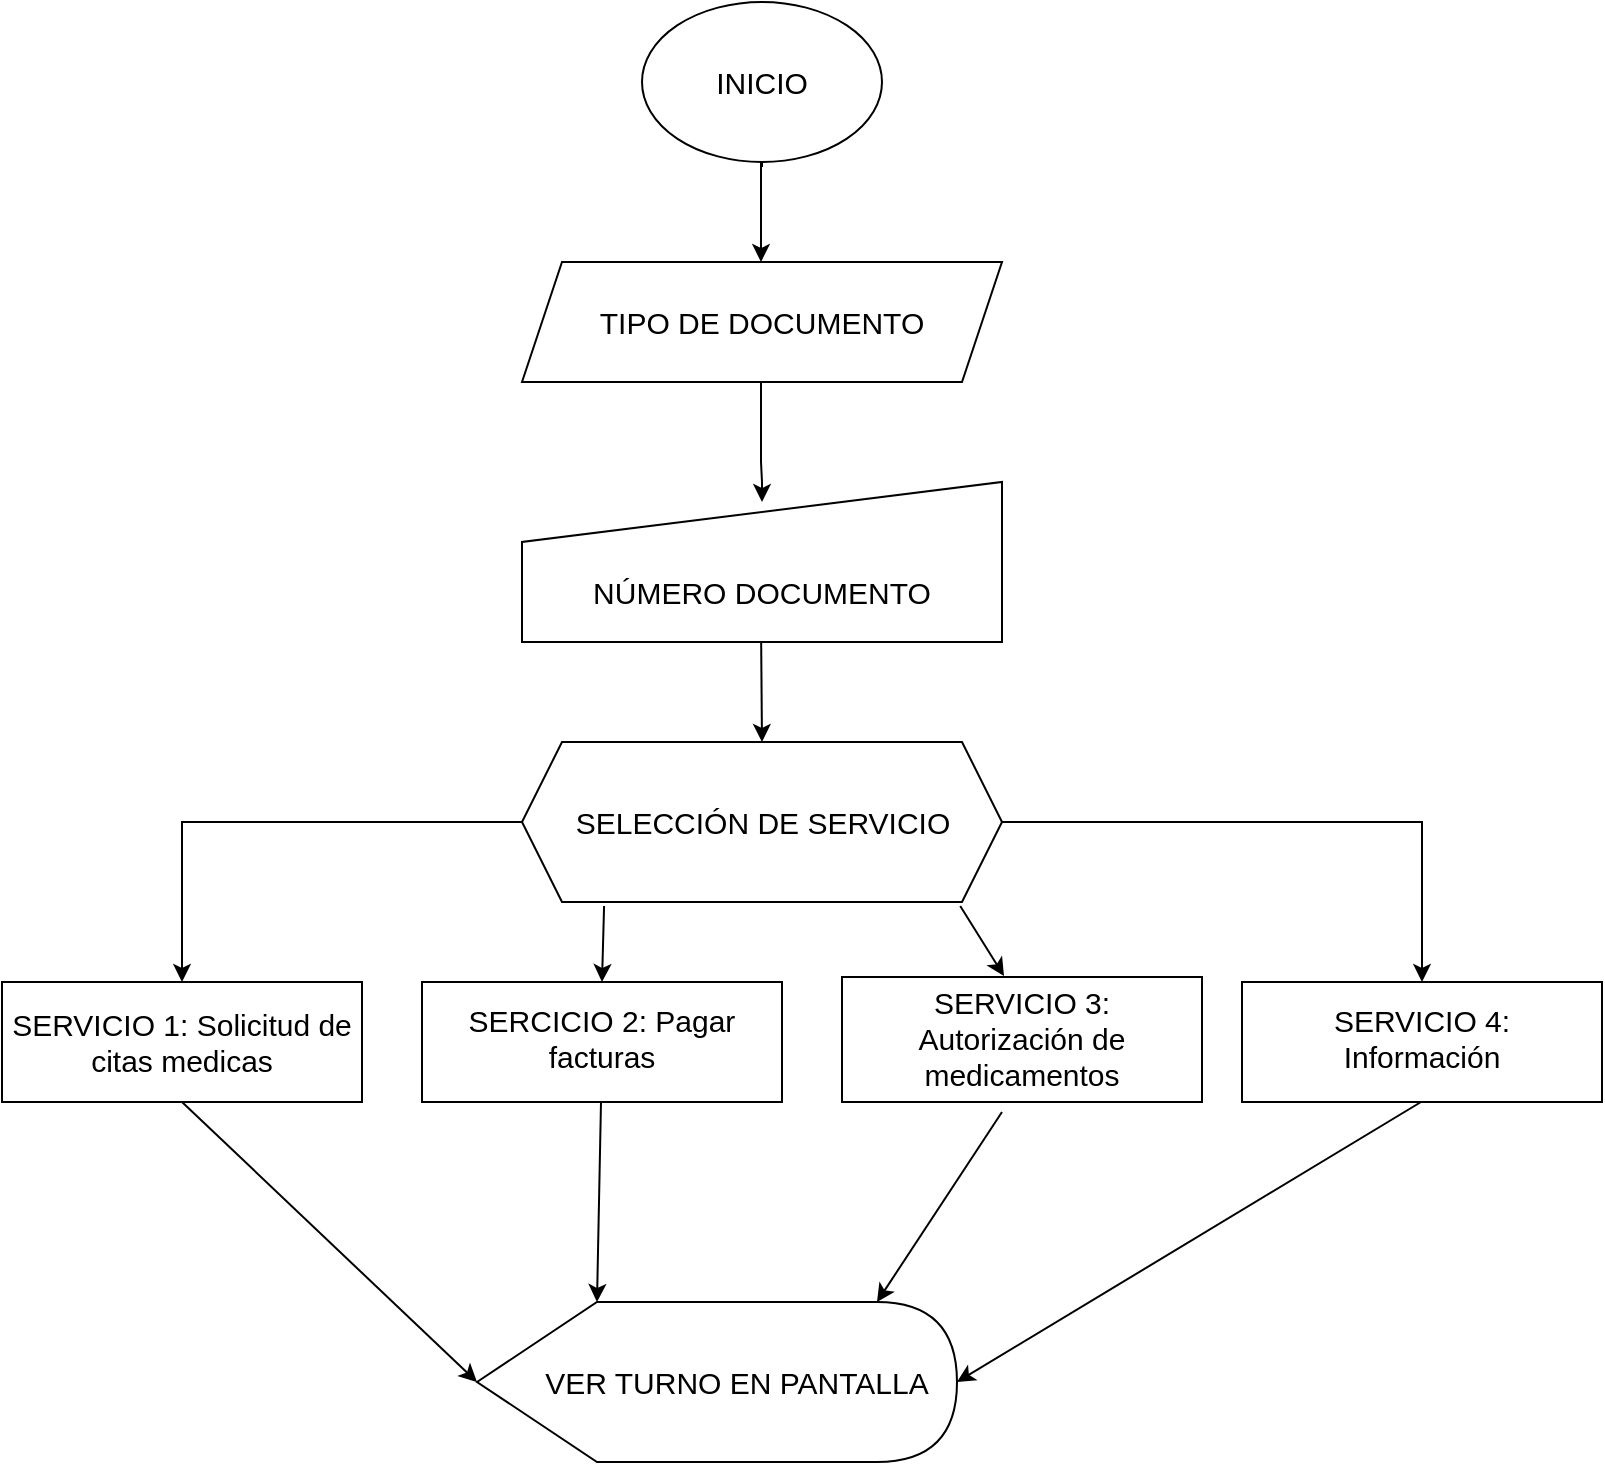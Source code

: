 <mxfile version="24.2.8" type="device">
  <diagram id="C5RBs43oDa-KdzZeNtuy" name="Page-1">
    <mxGraphModel dx="2219" dy="975" grid="1" gridSize="10" guides="1" tooltips="1" connect="1" arrows="1" fold="1" page="1" pageScale="1" pageWidth="827" pageHeight="1169" math="0" shadow="0">
      <root>
        <mxCell id="WIyWlLk6GJQsqaUBKTNV-0" />
        <mxCell id="WIyWlLk6GJQsqaUBKTNV-1" parent="WIyWlLk6GJQsqaUBKTNV-0" />
        <mxCell id="uj8QCFVQy0AIrGHUslgw-11" value="" style="rounded=0;whiteSpace=wrap;html=1;" vertex="1" parent="WIyWlLk6GJQsqaUBKTNV-1">
          <mxGeometry x="640" y="520" width="180" height="60" as="geometry" />
        </mxCell>
        <mxCell id="uj8QCFVQy0AIrGHUslgw-10" value="" style="rounded=0;whiteSpace=wrap;html=1;" vertex="1" parent="WIyWlLk6GJQsqaUBKTNV-1">
          <mxGeometry x="440" y="517.5" width="180" height="62.5" as="geometry" />
        </mxCell>
        <mxCell id="uj8QCFVQy0AIrGHUslgw-7" value="" style="rounded=0;whiteSpace=wrap;html=1;" vertex="1" parent="WIyWlLk6GJQsqaUBKTNV-1">
          <mxGeometry x="230" y="520" width="180" height="60" as="geometry" />
        </mxCell>
        <mxCell id="WIyWlLk6GJQsqaUBKTNV-2" value="" style="rounded=0;html=1;jettySize=auto;orthogonalLoop=1;fontSize=11;endArrow=block;endFill=0;endSize=8;strokeWidth=1;shadow=0;labelBackgroundColor=none;edgeStyle=orthogonalEdgeStyle;" parent="WIyWlLk6GJQsqaUBKTNV-1" target="6WoeZGWQ5bPLry1ZqC_U-1" edge="1">
          <mxGeometry relative="1" as="geometry">
            <mxPoint x="399.5" y="100" as="sourcePoint" />
            <mxPoint x="399.5" y="150" as="targetPoint" />
          </mxGeometry>
        </mxCell>
        <mxCell id="6WoeZGWQ5bPLry1ZqC_U-0" value="" style="ellipse;whiteSpace=wrap;html=1;" parent="WIyWlLk6GJQsqaUBKTNV-1" vertex="1">
          <mxGeometry x="340" y="30" width="120" height="80" as="geometry" />
        </mxCell>
        <mxCell id="6WoeZGWQ5bPLry1ZqC_U-1" value="INICIO" style="text;html=1;align=center;verticalAlign=middle;whiteSpace=wrap;rounded=0;fontSize=15;" parent="WIyWlLk6GJQsqaUBKTNV-1" vertex="1">
          <mxGeometry x="350" y="47.5" width="100" height="45" as="geometry" />
        </mxCell>
        <mxCell id="6WoeZGWQ5bPLry1ZqC_U-2" value="" style="endArrow=classic;html=1;rounded=0;" parent="WIyWlLk6GJQsqaUBKTNV-1" edge="1">
          <mxGeometry width="50" height="50" relative="1" as="geometry">
            <mxPoint x="399.5" y="110" as="sourcePoint" />
            <mxPoint x="399.5" y="160" as="targetPoint" />
            <Array as="points" />
          </mxGeometry>
        </mxCell>
        <mxCell id="6WoeZGWQ5bPLry1ZqC_U-3" value="" style="shape=parallelogram;perimeter=parallelogramPerimeter;whiteSpace=wrap;html=1;fixedSize=1;" parent="WIyWlLk6GJQsqaUBKTNV-1" vertex="1">
          <mxGeometry x="280" y="160" width="240" height="60" as="geometry" />
        </mxCell>
        <mxCell id="6WoeZGWQ5bPLry1ZqC_U-4" value="TIPO DE DOCUMENTO" style="text;html=1;align=center;verticalAlign=middle;whiteSpace=wrap;rounded=0;fontSize=15;" parent="WIyWlLk6GJQsqaUBKTNV-1" vertex="1">
          <mxGeometry x="305" y="175" width="190" height="30" as="geometry" />
        </mxCell>
        <mxCell id="6WoeZGWQ5bPLry1ZqC_U-5" value="" style="endArrow=classic;html=1;rounded=0;" parent="WIyWlLk6GJQsqaUBKTNV-1" edge="1">
          <mxGeometry width="50" height="50" relative="1" as="geometry">
            <mxPoint x="399.5" y="220" as="sourcePoint" />
            <mxPoint x="400" y="280" as="targetPoint" />
            <Array as="points">
              <mxPoint x="399.5" y="260" />
              <mxPoint x="400" y="270" />
            </Array>
          </mxGeometry>
        </mxCell>
        <mxCell id="6WoeZGWQ5bPLry1ZqC_U-8" value="" style="endArrow=classic;html=1;rounded=0;entryX=0.5;entryY=0;entryDx=0;entryDy=0;" parent="WIyWlLk6GJQsqaUBKTNV-1" edge="1" target="uj8QCFVQy0AIrGHUslgw-0">
          <mxGeometry width="50" height="50" relative="1" as="geometry">
            <mxPoint x="399.5" y="340" as="sourcePoint" />
            <mxPoint x="400" y="380" as="targetPoint" />
            <Array as="points" />
          </mxGeometry>
        </mxCell>
        <mxCell id="6WoeZGWQ5bPLry1ZqC_U-14" value="SERCICIO 2: Pagar facturas" style="text;html=1;align=center;verticalAlign=middle;whiteSpace=wrap;rounded=0;fontSize=15;" parent="WIyWlLk6GJQsqaUBKTNV-1" vertex="1">
          <mxGeometry x="240" y="532.5" width="160" height="30" as="geometry" />
        </mxCell>
        <mxCell id="6WoeZGWQ5bPLry1ZqC_U-15" value="SERVICIO 3: Autorización de medicamentos" style="text;html=1;align=center;verticalAlign=middle;whiteSpace=wrap;rounded=0;fontSize=15;" parent="WIyWlLk6GJQsqaUBKTNV-1" vertex="1">
          <mxGeometry x="450" y="532.5" width="160" height="30" as="geometry" />
        </mxCell>
        <mxCell id="6WoeZGWQ5bPLry1ZqC_U-16" value="SERVICIO 4: Información" style="text;html=1;align=center;verticalAlign=middle;whiteSpace=wrap;rounded=0;fontSize=15;" parent="WIyWlLk6GJQsqaUBKTNV-1" vertex="1">
          <mxGeometry x="650" y="532.5" width="160" height="30" as="geometry" />
        </mxCell>
        <mxCell id="uj8QCFVQy0AIrGHUslgw-0" value="" style="shape=hexagon;perimeter=hexagonPerimeter2;whiteSpace=wrap;html=1;fixedSize=1;" vertex="1" parent="WIyWlLk6GJQsqaUBKTNV-1">
          <mxGeometry x="280" y="400" width="240" height="80" as="geometry" />
        </mxCell>
        <mxCell id="uj8QCFVQy0AIrGHUslgw-2" value="SELECCIÓN DE SERVICIO" style="text;html=1;align=center;verticalAlign=middle;whiteSpace=wrap;rounded=0;fontSize=15;" vertex="1" parent="WIyWlLk6GJQsqaUBKTNV-1">
          <mxGeometry x="302.5" y="425" width="195" height="30" as="geometry" />
        </mxCell>
        <mxCell id="uj8QCFVQy0AIrGHUslgw-3" value="" style="endArrow=classic;html=1;rounded=0;exitX=0;exitY=0.5;exitDx=0;exitDy=0;entryX=0.5;entryY=0;entryDx=0;entryDy=0;" edge="1" parent="WIyWlLk6GJQsqaUBKTNV-1" source="uj8QCFVQy0AIrGHUslgw-0" target="uj8QCFVQy0AIrGHUslgw-4">
          <mxGeometry width="50" height="50" relative="1" as="geometry">
            <mxPoint x="390" y="560" as="sourcePoint" />
            <mxPoint x="160" y="490" as="targetPoint" />
            <Array as="points">
              <mxPoint x="110" y="440" />
            </Array>
          </mxGeometry>
        </mxCell>
        <mxCell id="uj8QCFVQy0AIrGHUslgw-4" value="" style="rounded=0;whiteSpace=wrap;html=1;" vertex="1" parent="WIyWlLk6GJQsqaUBKTNV-1">
          <mxGeometry x="20" y="520" width="180" height="60" as="geometry" />
        </mxCell>
        <mxCell id="6WoeZGWQ5bPLry1ZqC_U-13" value="SERVICIO 1: Solicitud de citas medicas" style="text;html=1;align=center;verticalAlign=middle;whiteSpace=wrap;rounded=0;fontSize=15;" parent="WIyWlLk6GJQsqaUBKTNV-1" vertex="1">
          <mxGeometry x="20" y="532.5" width="180" height="35" as="geometry" />
        </mxCell>
        <mxCell id="uj8QCFVQy0AIrGHUslgw-8" value="" style="endArrow=classic;html=1;rounded=0;exitX=0.171;exitY=1.025;exitDx=0;exitDy=0;exitPerimeter=0;entryX=0.5;entryY=0;entryDx=0;entryDy=0;" edge="1" parent="WIyWlLk6GJQsqaUBKTNV-1" source="uj8QCFVQy0AIrGHUslgw-0" target="uj8QCFVQy0AIrGHUslgw-7">
          <mxGeometry width="50" height="50" relative="1" as="geometry">
            <mxPoint x="390" y="560" as="sourcePoint" />
            <mxPoint x="440" y="510" as="targetPoint" />
          </mxGeometry>
        </mxCell>
        <mxCell id="uj8QCFVQy0AIrGHUslgw-12" value="" style="endArrow=classic;html=1;rounded=0;exitX=0.913;exitY=1.025;exitDx=0;exitDy=0;exitPerimeter=0;entryX=0.45;entryY=-0.008;entryDx=0;entryDy=0;entryPerimeter=0;" edge="1" parent="WIyWlLk6GJQsqaUBKTNV-1" source="uj8QCFVQy0AIrGHUslgw-0" target="uj8QCFVQy0AIrGHUslgw-10">
          <mxGeometry width="50" height="50" relative="1" as="geometry">
            <mxPoint x="390" y="560" as="sourcePoint" />
            <mxPoint x="440" y="510" as="targetPoint" />
          </mxGeometry>
        </mxCell>
        <mxCell id="uj8QCFVQy0AIrGHUslgw-13" value="" style="endArrow=classic;html=1;rounded=0;exitX=1;exitY=0.5;exitDx=0;exitDy=0;entryX=0.5;entryY=0;entryDx=0;entryDy=0;" edge="1" parent="WIyWlLk6GJQsqaUBKTNV-1" source="uj8QCFVQy0AIrGHUslgw-0" target="uj8QCFVQy0AIrGHUslgw-11">
          <mxGeometry width="50" height="50" relative="1" as="geometry">
            <mxPoint x="390" y="560" as="sourcePoint" />
            <mxPoint x="440" y="510" as="targetPoint" />
            <Array as="points">
              <mxPoint x="730" y="440" />
            </Array>
          </mxGeometry>
        </mxCell>
        <mxCell id="uj8QCFVQy0AIrGHUslgw-19" value="" style="endArrow=classic;html=1;rounded=0;exitX=0.5;exitY=1;exitDx=0;exitDy=0;entryX=0;entryY=0.5;entryDx=0;entryDy=0;entryPerimeter=0;" edge="1" parent="WIyWlLk6GJQsqaUBKTNV-1" source="uj8QCFVQy0AIrGHUslgw-4" target="uj8QCFVQy0AIrGHUslgw-39">
          <mxGeometry width="50" height="50" relative="1" as="geometry">
            <mxPoint x="390" y="410" as="sourcePoint" />
            <mxPoint x="250" y="710" as="targetPoint" />
          </mxGeometry>
        </mxCell>
        <mxCell id="uj8QCFVQy0AIrGHUslgw-20" value="" style="endArrow=classic;html=1;rounded=0;exitX=0.5;exitY=1;exitDx=0;exitDy=0;entryX=0;entryY=0;entryDx=60;entryDy=0;entryPerimeter=0;" edge="1" parent="WIyWlLk6GJQsqaUBKTNV-1" target="uj8QCFVQy0AIrGHUslgw-39">
          <mxGeometry width="50" height="50" relative="1" as="geometry">
            <mxPoint x="319.5" y="580" as="sourcePoint" />
            <mxPoint x="319.5" y="640" as="targetPoint" />
          </mxGeometry>
        </mxCell>
        <mxCell id="uj8QCFVQy0AIrGHUslgw-21" value="" style="endArrow=classic;html=1;rounded=0;exitX=0.5;exitY=1;exitDx=0;exitDy=0;entryX=0;entryY=0;entryDx=200;entryDy=0;entryPerimeter=0;" edge="1" parent="WIyWlLk6GJQsqaUBKTNV-1" target="uj8QCFVQy0AIrGHUslgw-39">
          <mxGeometry width="50" height="50" relative="1" as="geometry">
            <mxPoint x="520" y="585" as="sourcePoint" />
            <mxPoint x="520" y="645" as="targetPoint" />
          </mxGeometry>
        </mxCell>
        <mxCell id="uj8QCFVQy0AIrGHUslgw-22" value="" style="endArrow=classic;html=1;rounded=0;exitX=0.5;exitY=1;exitDx=0;exitDy=0;entryX=1;entryY=0.5;entryDx=0;entryDy=0;entryPerimeter=0;" edge="1" parent="WIyWlLk6GJQsqaUBKTNV-1" target="uj8QCFVQy0AIrGHUslgw-39">
          <mxGeometry width="50" height="50" relative="1" as="geometry">
            <mxPoint x="729.5" y="580" as="sourcePoint" />
            <mxPoint x="729.5" y="640" as="targetPoint" />
          </mxGeometry>
        </mxCell>
        <mxCell id="uj8QCFVQy0AIrGHUslgw-39" value="" style="shape=display;whiteSpace=wrap;html=1;" vertex="1" parent="WIyWlLk6GJQsqaUBKTNV-1">
          <mxGeometry x="257.5" y="680" width="240" height="80" as="geometry" />
        </mxCell>
        <mxCell id="uj8QCFVQy0AIrGHUslgw-41" value="VER TURNO EN PANTALLA" style="text;html=1;align=center;verticalAlign=middle;whiteSpace=wrap;rounded=0;fontSize=15;" vertex="1" parent="WIyWlLk6GJQsqaUBKTNV-1">
          <mxGeometry x="290" y="702.5" width="195" height="35" as="geometry" />
        </mxCell>
        <mxCell id="uj8QCFVQy0AIrGHUslgw-49" value="" style="shape=manualInput;whiteSpace=wrap;html=1;" vertex="1" parent="WIyWlLk6GJQsqaUBKTNV-1">
          <mxGeometry x="280" y="270" width="240" height="80" as="geometry" />
        </mxCell>
        <mxCell id="uj8QCFVQy0AIrGHUslgw-51" value="NÚMERO DOCUMENTO" style="text;html=1;align=center;verticalAlign=middle;whiteSpace=wrap;rounded=0;fontSize=15;" vertex="1" parent="WIyWlLk6GJQsqaUBKTNV-1">
          <mxGeometry x="305" y="310" width="190" height="30" as="geometry" />
        </mxCell>
      </root>
    </mxGraphModel>
  </diagram>
</mxfile>
